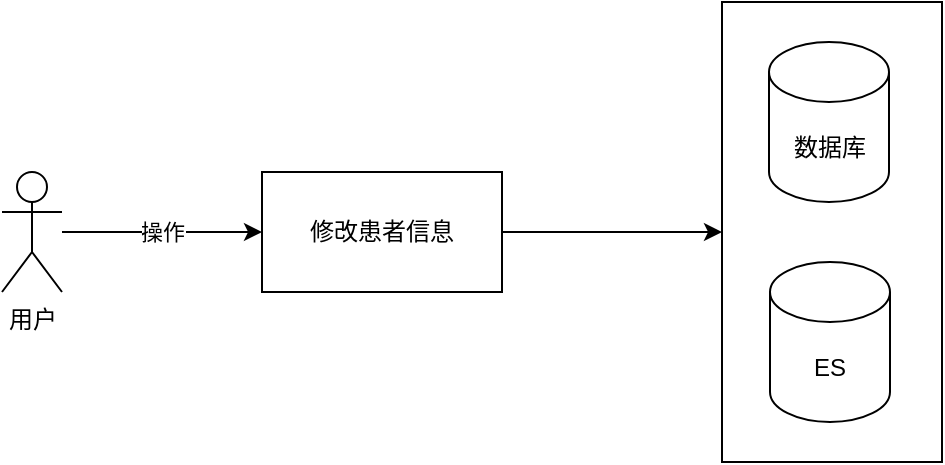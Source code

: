<mxfile version="14.7.2" type="github">
  <diagram id="yOxXQESa26MW-8xLmlQ3" name="第 1 页">
    <mxGraphModel dx="1126" dy="771" grid="1" gridSize="10" guides="1" tooltips="1" connect="1" arrows="1" fold="1" page="1" pageScale="1" pageWidth="827" pageHeight="1169" math="0" shadow="0">
      <root>
        <mxCell id="0" />
        <mxCell id="1" parent="0" />
        <mxCell id="-y8y_jzLavQzvouZhpaY-11" value="" style="rounded=0;whiteSpace=wrap;html=1;" vertex="1" parent="1">
          <mxGeometry x="420" y="115" width="110" height="230" as="geometry" />
        </mxCell>
        <mxCell id="-y8y_jzLavQzvouZhpaY-14" style="edgeStyle=orthogonalEdgeStyle;rounded=0;orthogonalLoop=1;jettySize=auto;html=1;entryX=0;entryY=0.5;entryDx=0;entryDy=0;" edge="1" parent="1" source="-y8y_jzLavQzvouZhpaY-1" target="-y8y_jzLavQzvouZhpaY-11">
          <mxGeometry relative="1" as="geometry" />
        </mxCell>
        <mxCell id="-y8y_jzLavQzvouZhpaY-1" value="修改患者信息" style="rounded=0;whiteSpace=wrap;html=1;" vertex="1" parent="1">
          <mxGeometry x="190" y="200" width="120" height="60" as="geometry" />
        </mxCell>
        <mxCell id="-y8y_jzLavQzvouZhpaY-5" value="操作" style="edgeStyle=orthogonalEdgeStyle;rounded=0;orthogonalLoop=1;jettySize=auto;html=1;entryX=0;entryY=0.5;entryDx=0;entryDy=0;" edge="1" parent="1" source="-y8y_jzLavQzvouZhpaY-2" target="-y8y_jzLavQzvouZhpaY-1">
          <mxGeometry relative="1" as="geometry" />
        </mxCell>
        <mxCell id="-y8y_jzLavQzvouZhpaY-2" value="用户" style="shape=umlActor;verticalLabelPosition=bottom;verticalAlign=top;html=1;outlineConnect=0;" vertex="1" parent="1">
          <mxGeometry x="60" y="200" width="30" height="60" as="geometry" />
        </mxCell>
        <mxCell id="-y8y_jzLavQzvouZhpaY-7" value="数据库" style="shape=cylinder3;whiteSpace=wrap;html=1;boundedLbl=1;backgroundOutline=1;size=15;" vertex="1" parent="1">
          <mxGeometry x="443.5" y="135" width="60" height="80" as="geometry" />
        </mxCell>
        <mxCell id="-y8y_jzLavQzvouZhpaY-10" value="ES" style="shape=cylinder3;whiteSpace=wrap;html=1;boundedLbl=1;backgroundOutline=1;size=15;" vertex="1" parent="1">
          <mxGeometry x="444" y="245" width="60" height="80" as="geometry" />
        </mxCell>
      </root>
    </mxGraphModel>
  </diagram>
</mxfile>
